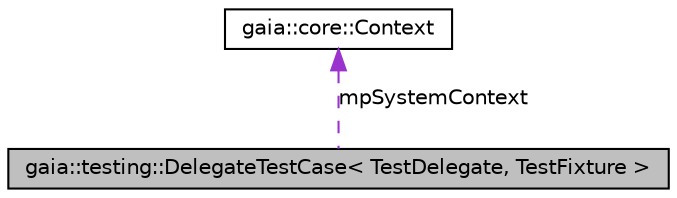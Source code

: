 digraph G
{
  edge [fontname="Helvetica",fontsize="10",labelfontname="Helvetica",labelfontsize="10"];
  node [fontname="Helvetica",fontsize="10",shape=record];
  Node1 [label="gaia::testing::DelegateTestCase\< TestDelegate, TestFixture \>",height=0.2,width=0.4,color="black", fillcolor="grey75", style="filled" fontcolor="black"];
  Node2 -> Node1 [dir=back,color="darkorchid3",fontsize="10",style="dashed",label="mpSystemContext",fontname="Helvetica"];
  Node2 [label="gaia::core::Context",height=0.2,width=0.4,color="black", fillcolor="white", style="filled",URL="$d0/d05/classgaia_1_1core_1_1_context.html",tooltip="Interface to global information about an application environment."];
}
